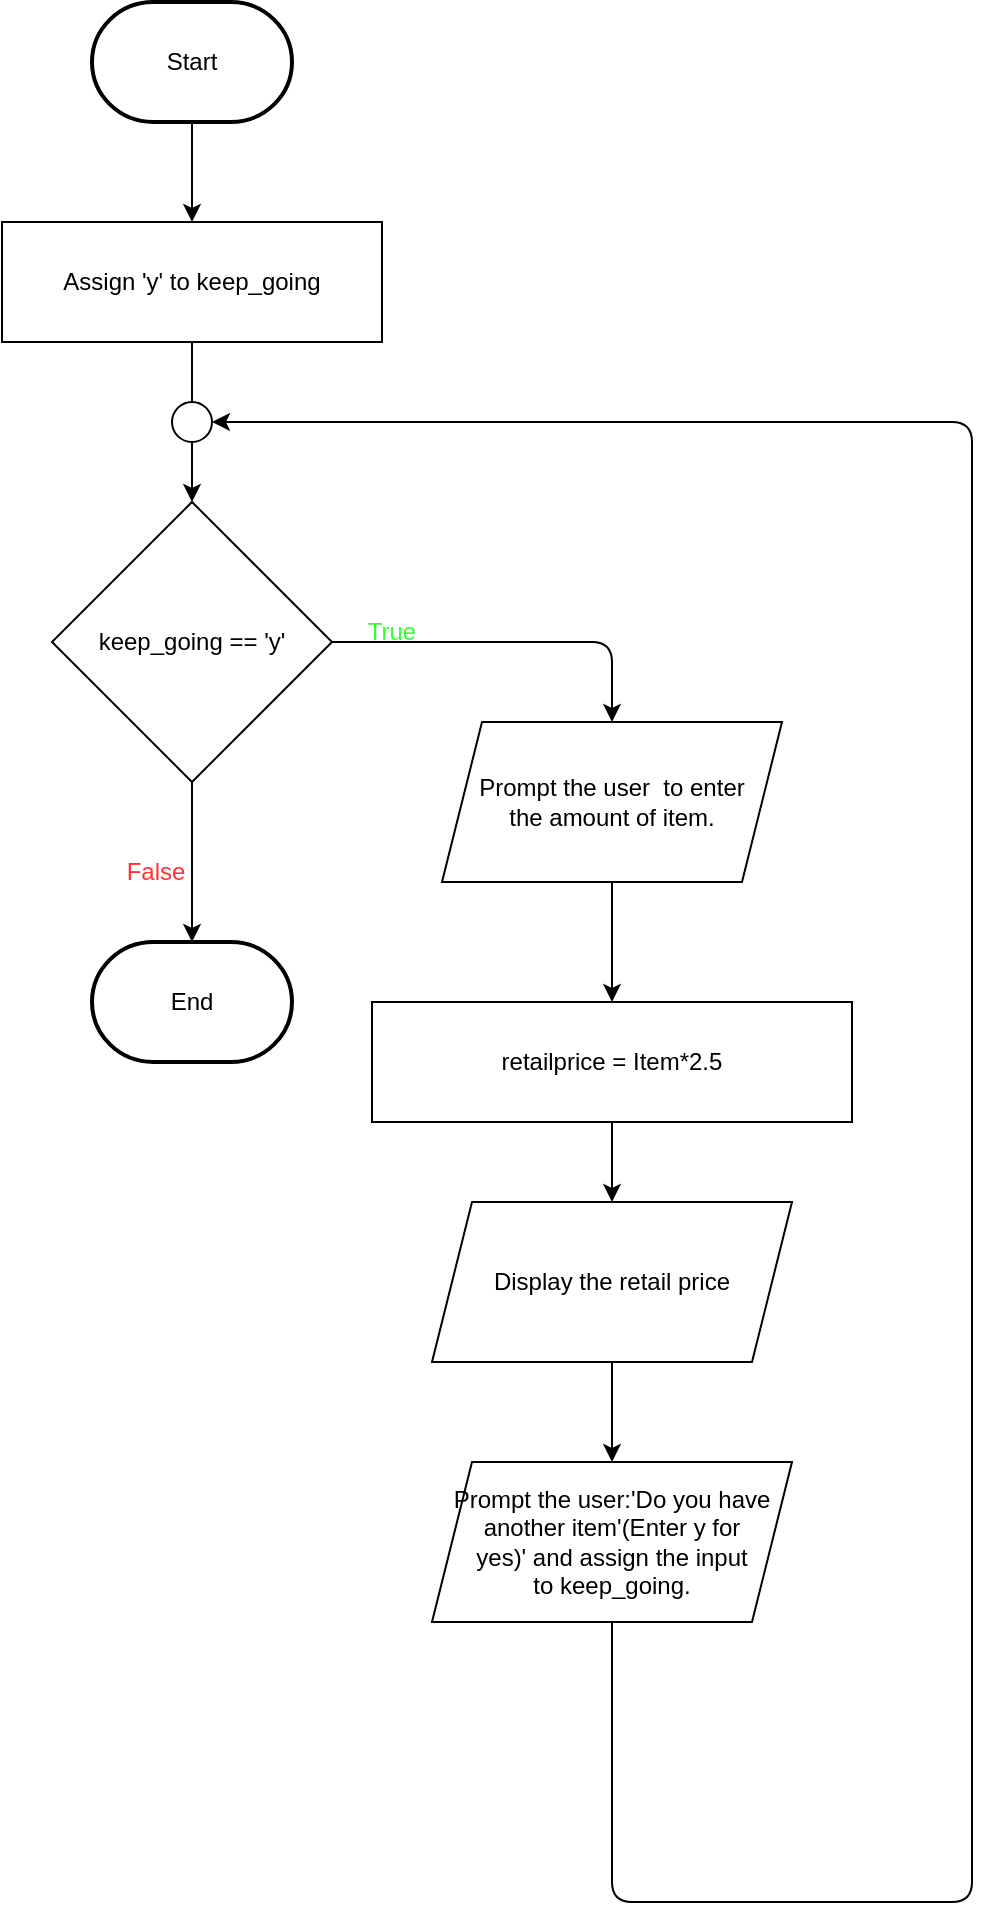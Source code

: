 <mxfile>
    <diagram id="qDNIwTaceoTa4weaByCU" name="Page-1">
        <mxGraphModel dx="142" dy="1760" grid="1" gridSize="10" guides="1" tooltips="1" connect="1" arrows="1" fold="1" page="1" pageScale="1" pageWidth="850" pageHeight="1100" math="0" shadow="0">
            <root>
                <mxCell id="0"/>
                <mxCell id="1" parent="0"/>
                <mxCell id="2" value="" style="edgeStyle=none;html=1;" edge="1" parent="1" source="3" target="5">
                    <mxGeometry relative="1" as="geometry"/>
                </mxCell>
                <mxCell id="3" value="Start" style="strokeWidth=2;html=1;shape=mxgraph.flowchart.terminator;whiteSpace=wrap;" vertex="1" parent="1">
                    <mxGeometry x="355" width="100" height="60" as="geometry"/>
                </mxCell>
                <mxCell id="4" value="" style="edgeStyle=none;html=1;fontColor=#FF3333;startArrow=none;" edge="1" parent="1" source="23" target="8">
                    <mxGeometry relative="1" as="geometry"/>
                </mxCell>
                <mxCell id="5" value="Assign 'y' to keep_going" style="rounded=0;whiteSpace=wrap;html=1;" vertex="1" parent="1">
                    <mxGeometry x="310" y="110" width="190" height="60" as="geometry"/>
                </mxCell>
                <mxCell id="6" value="" style="edgeStyle=none;html=1;" edge="1" parent="1" source="8" target="9">
                    <mxGeometry relative="1" as="geometry"/>
                </mxCell>
                <mxCell id="7" style="edgeStyle=none;html=1;entryX=0.5;entryY=0;entryDx=0;entryDy=0;" edge="1" parent="1" source="8" target="11">
                    <mxGeometry relative="1" as="geometry">
                        <Array as="points">
                            <mxPoint x="615" y="320"/>
                        </Array>
                    </mxGeometry>
                </mxCell>
                <mxCell id="8" value="keep_going == 'y'" style="rhombus;whiteSpace=wrap;html=1;" vertex="1" parent="1">
                    <mxGeometry x="335" y="250" width="140" height="140" as="geometry"/>
                </mxCell>
                <mxCell id="9" value="End" style="strokeWidth=2;html=1;shape=mxgraph.flowchart.terminator;whiteSpace=wrap;" vertex="1" parent="1">
                    <mxGeometry x="355" y="470" width="100" height="60" as="geometry"/>
                </mxCell>
                <mxCell id="10" value="" style="edgeStyle=none;html=1;entryX=0.5;entryY=0;entryDx=0;entryDy=0;" edge="1" parent="1" source="11" target="15">
                    <mxGeometry relative="1" as="geometry">
                        <mxPoint x="618.333" y="480" as="targetPoint"/>
                    </mxGeometry>
                </mxCell>
                <mxCell id="11" value="Prompt the user&amp;nbsp; to enter &lt;br&gt;the amount of item." style="shape=parallelogram;perimeter=parallelogramPerimeter;whiteSpace=wrap;html=1;fixedSize=1;" vertex="1" parent="1">
                    <mxGeometry x="530" y="360" width="170" height="80" as="geometry"/>
                </mxCell>
                <mxCell id="25" style="edgeStyle=none;html=1;entryX=0.5;entryY=0;entryDx=0;entryDy=0;" edge="1" parent="1" source="15" target="17">
                    <mxGeometry relative="1" as="geometry"/>
                </mxCell>
                <mxCell id="15" value="retailprice = Item*2.5" style="rounded=0;whiteSpace=wrap;html=1;" vertex="1" parent="1">
                    <mxGeometry x="495" y="500" width="240" height="60" as="geometry"/>
                </mxCell>
                <mxCell id="27" style="edgeStyle=none;html=1;entryX=0.5;entryY=0;entryDx=0;entryDy=0;" edge="1" parent="1" source="17" target="19">
                    <mxGeometry relative="1" as="geometry"/>
                </mxCell>
                <mxCell id="17" value="Display the retail price" style="shape=parallelogram;perimeter=parallelogramPerimeter;whiteSpace=wrap;html=1;fixedSize=1;" vertex="1" parent="1">
                    <mxGeometry x="525" y="600" width="180" height="80" as="geometry"/>
                </mxCell>
                <mxCell id="18" style="edgeStyle=none;html=1;entryX=1;entryY=0.5;entryDx=0;entryDy=0;" edge="1" parent="1" source="19" target="23">
                    <mxGeometry relative="1" as="geometry">
                        <mxPoint x="445" y="210" as="targetPoint"/>
                        <Array as="points">
                            <mxPoint x="615" y="950"/>
                            <mxPoint x="795" y="950"/>
                            <mxPoint x="795" y="210"/>
                        </Array>
                    </mxGeometry>
                </mxCell>
                <mxCell id="19" value="Prompt the user:'Do you have another item'&lt;span style=&quot;background-color: initial;&quot;&gt;(Enter y for&lt;/span&gt;&lt;br&gt;yes)' and assign the input &lt;br&gt;to keep_going." style="shape=parallelogram;perimeter=parallelogramPerimeter;whiteSpace=wrap;html=1;fixedSize=1;" vertex="1" parent="1">
                    <mxGeometry x="525" y="730" width="180" height="80" as="geometry"/>
                </mxCell>
                <mxCell id="20" value="True" style="text;html=1;strokeColor=none;fillColor=none;align=center;verticalAlign=middle;whiteSpace=wrap;rounded=0;fontColor=#33FF33;" vertex="1" parent="1">
                    <mxGeometry x="475" y="300" width="60" height="30" as="geometry"/>
                </mxCell>
                <mxCell id="21" value="&lt;font color=&quot;#ff3333&quot;&gt;False&lt;/font&gt;" style="text;html=1;strokeColor=none;fillColor=none;align=center;verticalAlign=middle;whiteSpace=wrap;rounded=0;" vertex="1" parent="1">
                    <mxGeometry x="357" y="420" width="60" height="30" as="geometry"/>
                </mxCell>
                <mxCell id="22" value="" style="edgeStyle=none;html=1;fontColor=#FF3333;endArrow=none;" edge="1" parent="1" source="5" target="23">
                    <mxGeometry relative="1" as="geometry">
                        <mxPoint x="405" y="170" as="sourcePoint"/>
                        <mxPoint x="405" y="250" as="targetPoint"/>
                    </mxGeometry>
                </mxCell>
                <mxCell id="23" value="" style="ellipse;whiteSpace=wrap;html=1;aspect=fixed;" vertex="1" parent="1">
                    <mxGeometry x="395" y="200" width="20" height="20" as="geometry"/>
                </mxCell>
            </root>
        </mxGraphModel>
    </diagram>
</mxfile>